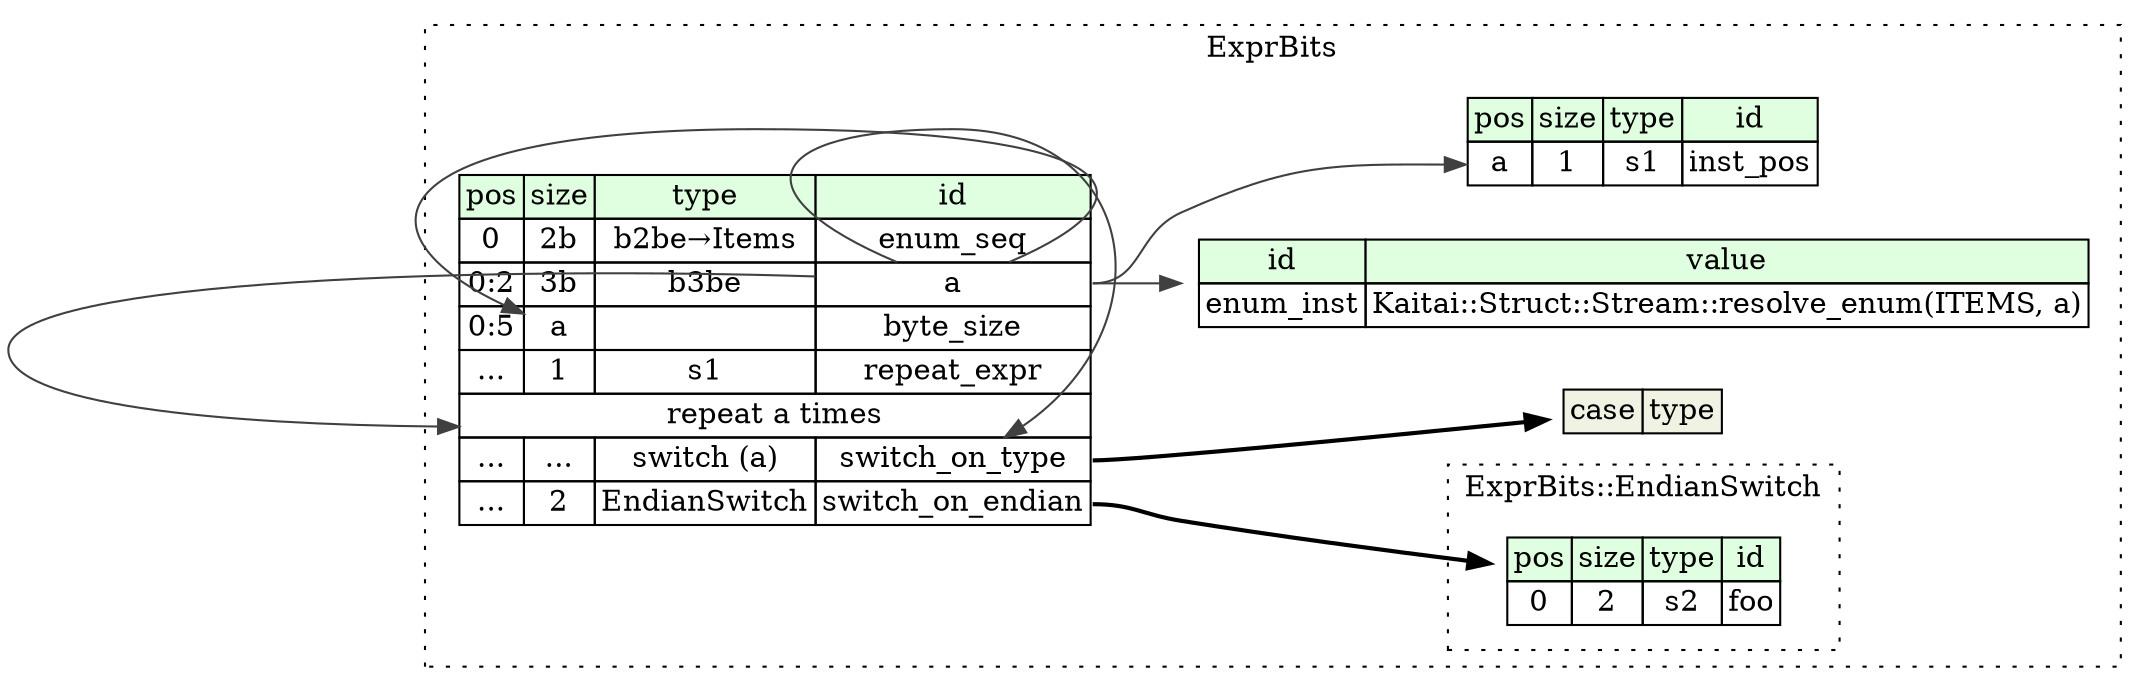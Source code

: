 digraph {
	rankdir=LR;
	node [shape=plaintext];
	subgraph cluster__expr_bits {
		label="ExprBits";
		graph[style=dotted];

		expr_bits__seq [label=<<TABLE BORDER="0" CELLBORDER="1" CELLSPACING="0">
			<TR><TD BGCOLOR="#E0FFE0">pos</TD><TD BGCOLOR="#E0FFE0">size</TD><TD BGCOLOR="#E0FFE0">type</TD><TD BGCOLOR="#E0FFE0">id</TD></TR>
			<TR><TD PORT="enum_seq_pos">0</TD><TD PORT="enum_seq_size">2b</TD><TD>b2be→Items</TD><TD PORT="enum_seq_type">enum_seq</TD></TR>
			<TR><TD PORT="a_pos">0:2</TD><TD PORT="a_size">3b</TD><TD>b3be</TD><TD PORT="a_type">a</TD></TR>
			<TR><TD PORT="byte_size_pos">0:5</TD><TD PORT="byte_size_size">a</TD><TD></TD><TD PORT="byte_size_type">byte_size</TD></TR>
			<TR><TD PORT="repeat_expr_pos">...</TD><TD PORT="repeat_expr_size">1</TD><TD>s1</TD><TD PORT="repeat_expr_type">repeat_expr</TD></TR>
			<TR><TD COLSPAN="4" PORT="repeat_expr__repeat">repeat a times</TD></TR>
			<TR><TD PORT="switch_on_type_pos">...</TD><TD PORT="switch_on_type_size">...</TD><TD>switch (a)</TD><TD PORT="switch_on_type_type">switch_on_type</TD></TR>
			<TR><TD PORT="switch_on_endian_pos">...</TD><TD PORT="switch_on_endian_size">2</TD><TD>EndianSwitch</TD><TD PORT="switch_on_endian_type">switch_on_endian</TD></TR>
		</TABLE>>];
		expr_bits__inst__enum_inst [label=<<TABLE BORDER="0" CELLBORDER="1" CELLSPACING="0">
			<TR><TD BGCOLOR="#E0FFE0">id</TD><TD BGCOLOR="#E0FFE0">value</TD></TR>
			<TR><TD>enum_inst</TD><TD>Kaitai::Struct::Stream::resolve_enum(ITEMS, a)</TD></TR>
		</TABLE>>];
		expr_bits__inst__inst_pos [label=<<TABLE BORDER="0" CELLBORDER="1" CELLSPACING="0">
			<TR><TD BGCOLOR="#E0FFE0">pos</TD><TD BGCOLOR="#E0FFE0">size</TD><TD BGCOLOR="#E0FFE0">type</TD><TD BGCOLOR="#E0FFE0">id</TD></TR>
			<TR><TD PORT="inst_pos_pos">a</TD><TD PORT="inst_pos_size">1</TD><TD>s1</TD><TD PORT="inst_pos_type">inst_pos</TD></TR>
		</TABLE>>];
expr_bits__seq_switch_on_type_switch [label=<<TABLE BORDER="0" CELLBORDER="1" CELLSPACING="0">
	<TR><TD BGCOLOR="#F0F2E4">case</TD><TD BGCOLOR="#F0F2E4">type</TD></TR>
</TABLE>>];
		subgraph cluster__endian_switch {
			label="ExprBits::EndianSwitch";
			graph[style=dotted];

			endian_switch__seq [label=<<TABLE BORDER="0" CELLBORDER="1" CELLSPACING="0">
				<TR><TD BGCOLOR="#E0FFE0">pos</TD><TD BGCOLOR="#E0FFE0">size</TD><TD BGCOLOR="#E0FFE0">type</TD><TD BGCOLOR="#E0FFE0">id</TD></TR>
				<TR><TD PORT="foo_pos">0</TD><TD PORT="foo_size">2</TD><TD>s2</TD><TD PORT="foo_type">foo</TD></TR>
			</TABLE>>];
		}
	}
	expr_bits__seq:a_type -> expr_bits__seq:byte_size_size [color="#404040"];
	expr_bits__seq:a_type -> expr_bits__seq:repeat_expr__repeat [color="#404040"];
	expr_bits__seq:switch_on_type_type -> expr_bits__seq_switch_on_type_switch [style=bold];
	expr_bits__seq:a_type -> expr_bits__seq:switch_on_type_type [color="#404040"];
	expr_bits__seq:switch_on_endian_type -> endian_switch__seq [style=bold];
	expr_bits__seq:a_type -> expr_bits__inst__enum_inst [color="#404040"];
	expr_bits__seq:a_type -> expr_bits__inst__inst_pos:inst_pos_pos [color="#404040"];
}
